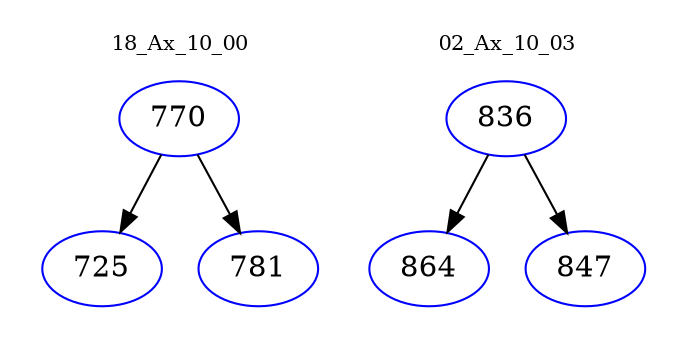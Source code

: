 digraph{
subgraph cluster_0 {
color = white
label = "18_Ax_10_00";
fontsize=10;
T0_770 [label="770", color="blue"]
T0_770 -> T0_725 [color="black"]
T0_725 [label="725", color="blue"]
T0_770 -> T0_781 [color="black"]
T0_781 [label="781", color="blue"]
}
subgraph cluster_1 {
color = white
label = "02_Ax_10_03";
fontsize=10;
T1_836 [label="836", color="blue"]
T1_836 -> T1_864 [color="black"]
T1_864 [label="864", color="blue"]
T1_836 -> T1_847 [color="black"]
T1_847 [label="847", color="blue"]
}
}
